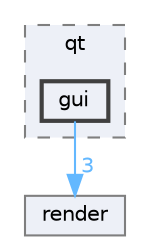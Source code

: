 digraph "/home/runner/work/vclib/vclib/include/vclib/ext/qt/gui"
{
 // LATEX_PDF_SIZE
  bgcolor="transparent";
  edge [fontname=Helvetica,fontsize=10,labelfontname=Helvetica,labelfontsize=10];
  node [fontname=Helvetica,fontsize=10,shape=box,height=0.2,width=0.4];
  compound=true
  subgraph clusterdir_df4050507caf168b359e45c5d7c09921 {
    graph [ bgcolor="#edf0f7", pencolor="grey50", label="qt", fontname=Helvetica,fontsize=10 style="filled,dashed", URL="dir_df4050507caf168b359e45c5d7c09921.html",tooltip=""]
  dir_d94dd9354a8e74ca4ffe9f27332f4b0b [label="gui", fillcolor="#edf0f7", color="grey25", style="filled,bold", URL="dir_d94dd9354a8e74ca4ffe9f27332f4b0b.html",tooltip=""];
  }
  dir_ac13f8d0e4c4711875d55e5233324ce2 [label="render", fillcolor="#edf0f7", color="grey50", style="filled", URL="dir_ac13f8d0e4c4711875d55e5233324ce2.html",tooltip=""];
  dir_d94dd9354a8e74ca4ffe9f27332f4b0b->dir_ac13f8d0e4c4711875d55e5233324ce2 [headlabel="3", labeldistance=1.5 headhref="dir_000016_000047.html" color="steelblue1" fontcolor="steelblue1"];
}
